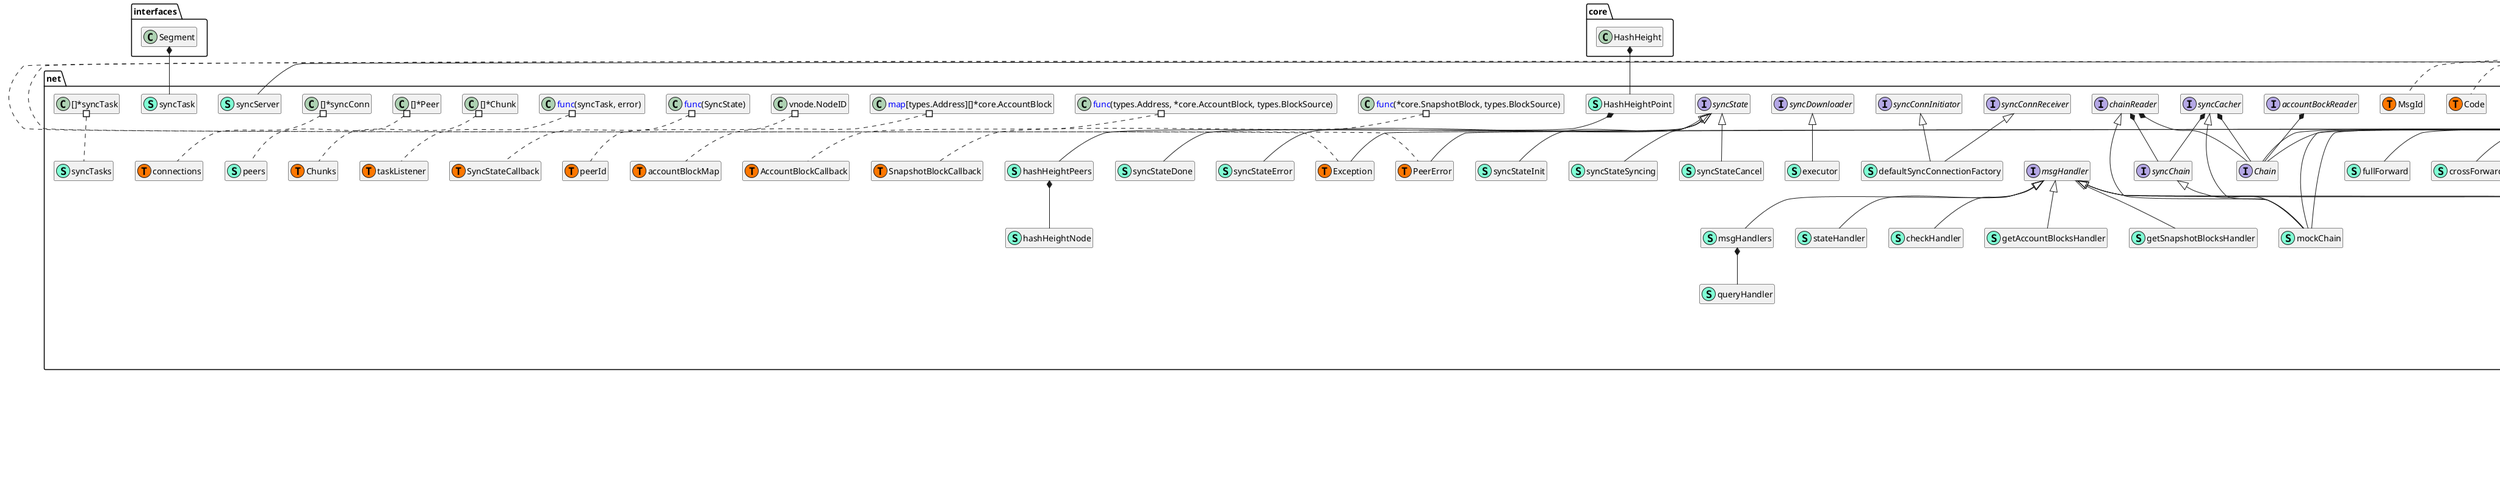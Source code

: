 @startuml
namespace connector {
    class Connector << (S,Aquamarine) >> {
        - listenAddress string
        - server *net.TCPListener
        - finder Finder
        - onNode <font color=blue>func</font>(*vnode.Node) bool
        - onConnection <font color=blue>func</font>(*net.TCPConn, bool) 
        - term <font color=blue>chan</font> <font color=blue>struct</font>{}
        - log log15.Logger

        - findLoop() 

        + Start() error
        + ConnectNode(node *vnode.Node) error

    }
    interface Finder  {
        + Nodes() []*vnode.Node

    }
}

"net.Connector" <|-- "connector.Connector"

namespace database {
    class DB << (S,Aquamarine) >> {
        - id vnode.NodeID

        + RetrieveActiveAt(id vnode.NodeID) int64
        + StoreActiveAt(id vnode.NodeID, v int64) 
        + RetrieveCheckAt(id vnode.NodeID) int64
        + StoreCheckAt(id vnode.NodeID, v int64) 
        + RetrieveMark(id vnode.NodeID) int64
        + StoreMark(id vnode.NodeID, v int64) 
        + BlockIP(ip net.IP, expiration int64) 
        + BlockId(id vnode.NodeID, expiration int64) 
        + RetrieveNode(id vnode.NodeID) (*vnode.Node, error)
        + StoreNode(node *vnode.Node) error
        + RemoveNode(ID vnode.NodeID) 
        + ReadNodes(expiration int64) []*vnode.Node
        + RetrieveInt64(key []byte) int64
        + StoreInt64(key []byte, n int64) 
        + Clean(expiration int64) 
        + ReadMarkNodes(n int) []*vnode.Node
        + Iterate(prefix []byte, fn <font color=blue>func</font>([]byte, []byte) bool) 
        + Register(prefix []byte) *prefixDB

    }
    class database.marks << (T, #FF7700) >>  {
    }
    class mark << (S,Aquamarine) >> {
        - id vnode.NodeID
        - weight int64

    }
    class marks << (S,Aquamarine) >> {
        + Len() int
        + Less(i int, j int) bool
        + Swap(i int, j int) 

    }
    class prefixDB << (S,Aquamarine) >> {
        - db *leveldb.DB
        - prefix []byte

        + Store(key []byte, value []byte) error
        + Retrieve(key []byte) []byte
        + Remove(key []byte) 

    }
}
"leveldb.DB" *-- "database.DB"


namespace discovery {
    class Discovery << (S,Aquamarine) >> {
        - node *vnode.Node
        - bootNodes []string
        - bootSeeds []string
        - booters []booter
        - table nodeTable
        - finder Finder
        - stage <font color=blue>map</font>[string]*checkEndPointResult
        - mu sync.Mutex
        - socket socket
        - db *discvDB
        - running int32
        - term <font color=blue>chan</font> <font color=blue>struct</font>{}
        - looking int32
        - refreshing bool
        - wg sync.WaitGroup
        - log log15.Logger

        - ping(n *Node, callback <font color=blue>func</font>(error) ) 
        - pingDelete(n *Node) 
        - tableLoop() 
        - findLoop() 
        - handle(pkt *packet) 
        - receiveNode(n *Node) 
        - receiveEndPoint(e *vnode.EndPoint) bool
        - getBootNodes(num int) []*Node
        - init() 
        - loadBootNodes() bool
        - findSubTree(distance uint) 
        - refresh() 
        - lookup(target vnode.NodeID, count int) 
        - findNode(target vnode.NodeID, count int, n *Node, curr <font color=blue>chan</font> <font color=blue>struct</font>{}) float64
        - receiveEndPointCurr(ep *vnode.EndPoint, ch <font color=blue>chan</font> <font color=blue>struct</font>{}, validCount *int32) 

        + Nodes() []*vnode.Node
        + NodesCount() int
        + SubscribeNode(receiver <font color=blue>func</font>(*vnode.Node) ) int
        + Unsubscribe(subId int) 
        + GetNodes(count int) []*vnode.Node
        + SetFinder(f Finder) 
        + Delete(id vnode.NodeID, reason error) 
        + Start() error
        + Stop() error

    }
    interface Finder  {
        + SetResolver(discv <font color=blue>interface</font>{GetNodes <font color=blue>func</font>(int) []*vnode.Node}) 
        + FindNeighbors(fromId vnode.NodeID, target vnode.NodeID, count int) []*vnode.EndPoint

    }
    class Node << (S,Aquamarine) >> {
        - checkAt int64
        - addAt int64
        - activeAt int64
        - finding int32
        - findAt int64
        - addr *net.UDPAddr
        - parseAt int64

        - udpAddr() (*net.UDPAddr, error)
        - update(n2 *Node) 
        - needCheck() bool
        - couldFind() bool
        - findDone() 

    }
    interface NodeDB  {
        + StoreNode(node *vnode.Node) error
        + RemoveNode(id vnode.NodeID) 
        + ReadNodes(expiration int64) []*vnode.Node
        + RetrieveActiveAt(id vnode.NodeID) int64
        + StoreActiveAt(id vnode.NodeID, v int64) 
        + RetrieveCheckAt(id vnode.NodeID) int64
        + StoreCheckAt(id vnode.NodeID, v int64) 
        + Close() error
        + Clean(expiration int64) 

    }
    interface Observer  {
        + Sub(sub Subscriber) 
        + UnSub(sub Subscriber) 

    }
    class Request << (S,Aquamarine) >> {
        + Node *vnode.Node
        + Count int

    }
    class Result << (S,Aquamarine) >> {
        + Code int
        + Message string
        + Data []string

    }
    interface Subscriber  {
        + Sub(receiver <font color=blue>func</font>(*vnode.Node) ) int
        + UnSub(subId int) 

    }
    class agent << (S,Aquamarine) >> {
        - node *vnode.Node
        - listenAddress string
        - socket *net.UDPConn
        - peerKey ed25519.PrivateKey
        - queue <font color=blue>chan</font> *packet
        - handler <font color=blue>func</font>(*packet) 
        - pool requestPool
        - running int32
        - term <font color=blue>chan</font> <font color=blue>struct</font>{}
        - wg sync.WaitGroup
        - log log15.Logger

        - start() error
        - stop() error
        - ping(n *Node, callback <font color=blue>func</font>(*Node, error) ) 
        - pong(echo []byte, n *Node) error
        - findNode(target vnode.NodeID, count int, n *Node) (<font color=blue>chan</font> []*vnode.EndPoint, error)
        - sendNodes(eps []*vnode.EndPoint, to *net.UDPAddr) error
        - readLoop() 
        - handleLoop() 
        - write(msg message, addr *net.UDPAddr) ([]byte, error)

    }
    interface body  {
        - serialize() ([]byte, error)
        - deserialize( []byte) error
        - expired() bool

    }
    interface booter  {
        - getBootNodes(count int) []*Node

    }
    interface booterDB  {
        + ReadNodes(expiration int64) []*Node

    }
    interface bucket  {
        - oldest() *Node
        - replace(id vnode.NodeID, n *Node) bool

    }
    class cfgBooter << (S,Aquamarine) >> {
        - bootNodes []*Node
        - node *vnode.Node

        - getBootNodes(count int) []*Node

    }
    class checkEndPointResult << (S,Aquamarine) >> {
        - time int64
        - status pingStatus
        - node *Node
        - err error
        - callbacks []<font color=blue>func</font>(error) 

    }
    class closet << (S,Aquamarine) >> {
        - nodes []*Node
        - pivot vnode.NodeID

        - push(n *Node) 

    }
    class dbBooter << (S,Aquamarine) >> {
        - db booterDB

        - getBootNodes(count int) []*Node

    }
    class discovery.code << (T, #FF7700) >>  {
    }
    class discovery.pingStatus << (T, #FF7700) >>  {
    }
    class discvDB << (S,Aquamarine) >> {
        + StoreNode(node *Node) error
        + ReadNodes(expiration int64) []*Node

    }
    class element << (S,Aquamarine) >> {
        - next *element

    }
    class findNodeRequest << (S,Aquamarine) >> {
        - count int
        - received int
        - ch <font color=blue>chan</font> []*vnode.EndPoint
        - closed int32

        - handle(pkt *packet, err error) bool
        - close() 

    }
    class findnode << (S,Aquamarine) >> {
        - target vnode.NodeID
        - count int
        - time time.Time

        - serialize() ([]byte, error)
        - deserialize(buf []byte) error
        - expired() bool

    }
    class listBucket << (S,Aquamarine) >> {
        - head *element
        - tail *element
        - cap int
        - count int

        - iterate(fn <font color=blue>func</font>(*Node) bool) 
        - reset() 
        - replace(id vnode.NodeID, n *Node) bool
        - bubble(id vnode.NodeID) bool
        - add(n *Node) *Node
        - remove(id vnode.NodeID) *Node
        - nodes(count int) []*Node
        - oldest() *Node
        - resolve(id vnode.NodeID) *Node
        - size() int
        - max() int

    }
    class message << (S,Aquamarine) >> {
        - c code
        - id vnode.NodeID

        - pack(key ed25519.PrivateKey) ([]byte, error)

    }
    class neighbors << (S,Aquamarine) >> {
        - endpoints []*vnode.EndPoint
        - last bool
        - time time.Time

        - serialize() ([]byte, error)
        - deserialize(buf []byte) error
        - expired() bool

    }
    class netBooter << (S,Aquamarine) >> {
        - self *vnode.Node
        - reader *requestReader
        - seeds []string
        - log log15.Logger

        - getBootNodes(count int) []*Node

    }
    interface nodeCollector  {
        - reset() 
        - bubble(id vnode.NodeID) bool
        - add(node *Node) *Node
        - remove(id vnode.NodeID) *Node
        - nodes(count int) []*Node
        - resolve(id vnode.NodeID) *Node
        - size() int
        - iterate(fn <font color=blue>func</font>(*Node) bool) 
        - max() int

    }
    interface nodeStore  {
        + StoreNode(node *Node) error

    }
    interface nodeTable  {
        - addNodes(nodes []*Node) 
        - oldest() []*Node
        - findNeighbors(id vnode.NodeID, count int) []*Node
        - findSource(id vnode.NodeID, count int) []*Node
        - store(db nodeStore) 
        - resolveAddr(address string) *Node
        - subTreeToFind() uint

    }
    class packet << (S,Aquamarine) >> {
        - from *net.UDPAddr
        - hash []byte

    }
    class ping << (S,Aquamarine) >> {
        - from *vnode.EndPoint
        - net int
        - ext []byte
        - time time.Time

        - serialize() ([]byte, error)
        - deserialize(buf []byte) error
        - expired() bool

    }
    class pingRequest << (S,Aquamarine) >> {
        - hash []byte
        - done <font color=blue>func</font>(*Node, error) 

        - handle(pkt *packet, err error) bool
        - receivePong(pkt *packet, png *pong) 

    }
    interface pinger  {
        - ping(n *Node, callback <font color=blue>func</font>(error) ) 

    }
    class pong << (S,Aquamarine) >> {
        - from *vnode.EndPoint
        - net int
        - ext []byte
        - echo []byte
        - time time.Time

        - serialize() ([]byte, error)
        - deserialize(data []byte) error
        - expired() bool

    }
    interface receiver  {
        - start() error
        - stop() error

    }
    class request << (S,Aquamarine) >> {
        - expectFrom string
        - expectID vnode.NodeID
        - expectCode code
        - handler <font color=blue>interface</font>{handle <font color=blue>func</font>(*packet, error) bool}
        - expiration time.Time

    }
    interface requestPool  {
        - start() 
        - stop() 
        - add(req *request) bool
        - rec(pkt *packet) bool
        - size() int

    }
    class requestPoolImpl << (S,Aquamarine) >> {
        - pending <font color=blue>map</font>[string]list.List
        - mu sync.Mutex
        - running int32
        - term <font color=blue>chan</font> <font color=blue>struct</font>{}
        - wg sync.WaitGroup

        - size() int
        - start() 
        - stop() 
        - add(req *request) bool
        - rec(pkt *packet) bool
        - loop() 
        - clean(now time.Time) 
        - release() 

    }
    class requestReader << (S,Aquamarine) >> {
        - request Request
        - buf []byte
        - r int

        - reset(count int) 

        + Read(p []byte) (int, error)

    }
    interface sender  {
        - ping(n *Node, callback <font color=blue>func</font>(*Node, error) ) 
        - pong(echo []byte, n *Node) error
        - findNode(target vnode.NodeID, count int, n *Node) (<font color=blue>chan</font> []*vnode.EndPoint, error)
        - sendNodes(eps []*vnode.EndPoint, addr *net.UDPAddr) error

    }
    interface socket  {
    }
    class table << (S,Aquamarine) >> {
        - rw sync.RWMutex
        - bucketSize int
        - minDistance uint
        - buckets []bucket
        - nodeMap <font color=blue>map</font>[string]*Node
        - bucketFact <font color=blue>func</font>(int) bucket
        - id vnode.NodeID
        - netId int
        - subId int
        - recievers <font color=blue>map</font>[int]<font color=blue>func</font>(*vnode.Node) 
        - socket pinger

        - getId() vnode.NodeID
        - reset() 
        - nodes(count int) []*Node
        - notify(n *vnode.Node) 
        - add(node *Node) *Node
        - checkRemove(node *Node) 
        - checkReplace(bkt bucket, oldNode *Node, newNode *Node) 
        - addNodes(nodes []*Node) 
        - getBucket(id vnode.NodeID) bucket
        - remove(id vnode.NodeID) *Node
        - removeLocked(id vnode.NodeID) *Node
        - bubble(id vnode.NodeID) bool
        - findNeighbors(target vnode.NodeID, count int) []*Node
        - findSource(target vnode.NodeID, count int) []*Node
        - oldest() []*Node
        - size() int
        - max() int
        - resolve(id vnode.NodeID) *Node
        - resolveAddr(address string) *Node
        - store(db nodeStore) 
        - iterate(fn <font color=blue>func</font>(*Node) bool) 
        - subTreeToFind() uint

        + Sub(rec <font color=blue>func</font>(*vnode.Node) ) int
        + UnSub(subId int) 

    }
}
"discovery.Observer" *-- "discovery.Finder"
"vnode.Node" *-- "discovery.Node"
"discovery.nodeCollector" *-- "discovery.bucket"
"discovery.NodeDB" *-- "discovery.discvDB"
"discovery.Node" *-- "discovery.element"
"discovery.body" *-- "discovery.message"
"discovery.Subscriber" *-- "discovery.nodeTable"
"discovery.nodeCollector" *-- "discovery.nodeTable"
"discovery.message" *-- "discovery.packet"
"discovery.receiver" *-- "discovery.socket"
"discovery.sender" *-- "discovery.socket"

"connector.Finder" <|-- "discovery.Discovery"
"discovery.booter" <|-- "discovery.Discovery"
"discovery.pinger" <|-- "discovery.Discovery"
"discovery.receiver" <|-- "discovery.agent"
"discovery.sender" <|-- "discovery.agent"
"discovery.booter" <|-- "discovery.cfgBooter"
"discovery.booter" <|-- "discovery.dbBooter"
"discovery.booterDB" <|-- "discovery.discvDB"
"discovery.nodeStore" <|-- "discovery.discvDB"
"discovery.body" <|-- "discovery.findnode"
"discovery.bucket" <|-- "discovery.listBucket"
"discovery.nodeCollector" <|-- "discovery.listBucket"
"discovery.body" <|-- "discovery.neighbors"
"discovery.booter" <|-- "discovery.netBooter"
"discovery.body" <|-- "discovery.ping"
"discovery.body" <|-- "discovery.pong"
"discovery.requestPool" <|-- "discovery.requestPoolImpl"
"discovery.Subscriber" <|-- "discovery.table"
"discovery.nodeCollector" <|-- "discovery.table"
"discovery.nodeTable" <|-- "discovery.table"

namespace main {
    class config << (S,Aquamarine) >> {
        - peerKey ed25519.PrivateKey
        - node *vnode.Node
        - bootNodes []string
        - listenAddress string

    }
}


namespace net {
    class AccountBlocks << (S,Aquamarine) >> {
        + Blocks []*core.AccountBlock
        + TTL int32

        + String() string
        + Serialize() ([]byte, error)
        + Deserialize(buf []byte) error

    }
    interface BlockSubscriber  {
        + SubscribeAccountBlock(fn AccountBlockCallback) int
        + UnsubscribeAccountBlock(subId int) 
        + SubscribeSnapshotBlock(fn SnapshotBlockCallback) int
        + UnsubscribeSnapshotBlock(subId int) 

    }
    interface Broadcaster  {
        + BroadcastSnapshotBlock(block *core.SnapshotBlock) 
        + BroadcastSnapshotBlocks(blocks []*core.SnapshotBlock) 
        + BroadcastAccountBlock(block *core.AccountBlock) 
        + BroadcastAccountBlocks(blocks []*core.AccountBlock) 

    }
    interface Chain  {
    }
    class Chunk << (S,Aquamarine) >> {
        - size int64

        + SnapshotChunks []core.SnapshotChunk
        + SnapshotRange []*core.HashHeight
        + AccountRange <font color=blue>map</font>[types.Address][]*core.HashHeight
        + HashMap <font color=blue>map</font>[types.Hash]<font color=blue>struct</font>{}
        + Source types.BlockSource

        - addSnapshotBlock(block *core.SnapshotBlock) error
        - addAccountBlock(block *core.AccountBlock) error
        - done() error

    }
    interface ChunkReader  {
        + Peek() *Chunk
        + Pop(endHash types.Hash) 

    }
    class Chunks << (S,Aquamarine) >> {
        + Len() int
        + Less(i int, j int) bool
        + Swap(i int, j int) 

    }
    interface Codec  {
        + Close() error
        + SetReadTimeout(timeout time.Duration) 
        + SetWriteTimeout(timeout time.Duration) 
        + SetTimeout(timeout time.Duration) 
        + Address() "net.Addr

    }
    interface CodecFactory  {
        + CreateCodec(conn "net.Conn) Codec

    }
    interface Connector  {
        + ConnectNode(node *vnode.Node) error

    }
    interface Consensus  {
        + SubscribeProducers(gid types.Gid, id string, fn <font color=blue>func</font>(consensus.ProducersEvent) ) 
        + UnSubscribe(gid types.Gid, id string) 
        + API() consensus.APIReader

    }
    class DownloaderStatus << (S,Aquamarine) >> {
        + Tasks []string
        + Connections []SyncConnectionStatus

    }
    class Exception << (S,Aquamarine) >> {
        + String() string
        + Error() string
        + Serialize() ([]byte, error)
        + Deserialize(buf []byte) error

    }
    interface Fetcher  {
        + FetchSnapshotBlocks(start types.Hash, count uint64) 
        + FetchSnapshotBlocksWithHeight(hash types.Hash, height uint64, count uint64) 
        + FetchAccountBlocks(start types.Hash, count uint64, address *types.Address) 
        + FetchAccountBlocksWithHeight(start types.Hash, count uint64, address *types.Address, sHeight uint64) 

    }
    class FilePoolStatus << (S,Aquamarine) >> {
        + Connections []SyncConnectionStatus

    }
    class FileServerStatus << (S,Aquamarine) >> {
        + Connections []SyncConnectionStatus

    }
    class GetAccountBlocks << (S,Aquamarine) >> {
        + Address types.Address
        + From core.HashHeight
        + Count uint64
        + Forward bool

        + String() string
        + Serialize() ([]byte, error)
        + Deserialize(buf []byte) error

    }
    class GetHashHeightList << (S,Aquamarine) >> {
        + From []*core.HashHeight
        + Step uint64
        + To uint64

        + Serialize() ([]byte, error)
        + Deserialize(data []byte) error

    }
    class GetSnapshotBlocks << (S,Aquamarine) >> {
        + From core.HashHeight
        + Count uint64
        + Forward bool

        + String() string
        + Serialize() ([]byte, error)
        + Deserialize(buf []byte) error

    }
    class HandshakeMsg << (S,Aquamarine) >> {
        + Version int64
        + NetID int64
        + Name string
        + ID vnode.NodeID
        + Timestamp int64
        + Height uint64
        + Head types.Hash
        + Genesis types.Hash
        + Key ed25519.PublicKey
        + Token []byte
        + FileAddress []byte
        + PublicAddress []byte

        + Serialize() ([]byte, error)
        + Deserialize(data []byte) error

    }
    class HashHeightPoint << (S,Aquamarine) >> {
        + Size uint64

        + Proto() *vitepb.HashHeightPoint
        + DeProto(pb *vitepb.HashHeightPoint) error

    }
    class HashHeightPointList << (S,Aquamarine) >> {
        + Points []*HashHeightPoint

        + Serialize() ([]byte, error)
        + Deserialize(data []byte) error

    }
    interface IrreversibleReader  {
        + GetIrreversibleBlock() *core.SnapshotBlock

    }
    class MockCodec << (S,Aquamarine) >> {
        - name string
        - r <font color=blue>chan</font> Msg
        - w <font color=blue>chan</font> Msg
        - rtimeout time.Duration
        - wtimeout time.Duration
        - term <font color=blue>chan</font> <font color=blue>struct</font>{}
        - closed int32
        - write int32

        + ReadMsg() (Msg, error)
        + WriteMsg(msg Msg) error
        + Close() error
        + SetReadTimeout(timeout time.Duration) 
        + SetWriteTimeout(timeout time.Duration) 
        + SetTimeout(timeout time.Duration) 
        + Address() "net.Addr

    }
    class Msg << (S,Aquamarine) >> {
        + Code Code
        + Id uint32
        + Payload []byte
        + ReceivedAt int64
        + Sender *Peer

        + Recycle() 

    }
    interface MsgIder  {
        + MsgID() MsgId

    }
    interface MsgReadWriter  {
    }
    interface MsgReader  {
        + ReadMsg() (Msg, error)

    }
    interface MsgWriteCloser  {
    }
    interface MsgWriter  {
        + WriteMsg( Msg) error

    }
    interface Net  {
        + Start() error
        + Stop() error
        + Info() NodeInfo
        + Nodes() []*vnode.Node
        + PeerCount() int
        + PeerKey() ed25519.PrivateKey

    }
    class NewAccountBlock << (S,Aquamarine) >> {
        + Block *core.AccountBlock
        + TTL int32

        + Serialize() ([]byte, error)
        + Deserialize(buf []byte) error

    }
    class NewSnapshotBlock << (S,Aquamarine) >> {
        + Block *core.SnapshotBlock
        + TTL int32

        + Serialize() ([]byte, error)
        + Deserialize(buf []byte) error

    }
    class NodeInfo << (S,Aquamarine) >> {
        + ID vnode.NodeID
        + Name string
        + NetID int
        + Version int
        + Address string
        + PeerCount int
        + Peers []PeerInfo
        + Height uint64
        + Nodes int
        + Latency []int64
        + BroadCheckFailedRatio float32
        + Server FileServerStatus

    }
    class Peer << (S,Aquamarine) >> {
        - codec Codec
        - publicAddress string
        - fileAddress string
        - reliable int32
        - busy int32
        - busyT int64
        - running int32
        - writable int32
        - writing int32
        - readQueue <font color=blue>chan</font> Msg
        - writeQueue <font color=blue>chan</font> Msg
        - errChan <font color=blue>chan</font> error
        - wg sync.WaitGroup
        - manager PeerManager
        - handler msgHandler
        - knownBlocks *bloom.Filter
        - m <font color=blue>map</font>[peerId]<font color=blue>struct</font>{}
        - m2 <font color=blue>map</font>[peerId]<font color=blue>struct</font>{}
        - once sync.Once
        - log log15.Logger

        + Id peerId
        + Name string
        + Height uint64
        + Head types.Hash
        + Version int64
        + CreateAt int64
        + Flag PeerFlag
        + Superior bool

        - isReliable() bool
        - setReliable(bool2 bool) 
        - write() 
        - writeDone() 
        - run() error
        - goLoop(fn <font color=blue>func</font>() error, ch <font color=blue>chan</font> error) 
        - readLoop() error
        - writeLoop() error
        - handleLoop() error
        - canWritable() bool
        - stopWrite(err error) 
        - catch(err error) 
        - setPeers(ps []peerConn, patch bool) 
        - peers() <font color=blue>map</font>[peerId]<font color=blue>struct</font>{}
        - send(c Code, id MsgId, data Serializable) error
        - sendSnapshotBlocks(bs []*core.SnapshotBlock, msgId MsgId) error
        - sendAccountBlocks(bs []*core.AccountBlock, msgId MsgId) error

        + WriteMsg(msg Msg) error
        + Info() PeerInfo
        + Close(err error) error
        + Disconnect(err error) 
        + String() string
        + SetState(head types.Hash, height uint64) 
        + SetSuperior(superior bool) error

    }
    class PeerError << (S,Aquamarine) >> {
        + String() string
        + Error() string
        + Serialize() ([]byte, error)

    }
    class PeerFlag << (S,Aquamarine) >> {
        - is(f2 PeerFlag) bool

    }
    class PeerInfo << (S,Aquamarine) >> {
        + Id string
        + Name string
        + Version int64
        + Height uint64
        + Address string
        + Flag PeerFlag
        + Superior bool
        + Reliable bool
        + CreateAt string
        + ReadQueue int
        + WriteQueue int
        + Peers []string

    }
    interface PeerManager  {
        + UpdatePeer(p *Peer, newSuperior bool) 

    }
    interface Serializable  {
        + Serialize() ([]byte, error)

    }
    class SnapshotBlocks << (S,Aquamarine) >> {
        + Blocks []*core.SnapshotBlock

        + String() string
        + Serialize() ([]byte, error)
        + Deserialize(buf []byte) error

    }
    interface Subscriber  {
    }
    class SyncConnectionStatus << (S,Aquamarine) >> {
        + Address string
        + Speed string
        + Task string

    }
    class SyncDetail << (S,Aquamarine) >> {
        + Chunks [][]*core.HashHeight
        + Caches interfaces.SegmentList

    }
    class SyncState << (S,Aquamarine) >> {
        - syncExited() bool

        + UnmarshalText(text []byte) error
        + MarshalText() ([]byte, error)
        + String() string

    }
    interface SyncStateSubscriber  {
        + SubscribeSyncStatus(fn SyncStateCallback) int
        + UnsubscribeSyncStatus(subId int) 
        + SyncState() SyncState

    }
    class SyncStatus << (S,Aquamarine) >> {
        + From uint64
        + To uint64
        + Current uint64
        + State SyncState
        + Status string

    }
    interface Syncer  {
        + Status() SyncStatus
        + Detail() SyncDetail

    }
    interface Verifier  {
        + VerifyNetSnapshotBlock(block *core.SnapshotBlock) error
        + VerifyNetAccountBlock(block *core.AccountBlock) error

    }
    interface accountBockReader  {
        + GetAccountBlockByHeight(addr types.Address, height uint64) (*core.AccountBlock, error)
        + GetAccountBlockByHash(blockHash types.Hash) (*core.AccountBlock, error)
        + GetAccountBlocks(blockHash types.Hash, count uint64) ([]*core.AccountBlock, error)
        + GetAccountBlocksByHeight(addr types.Address, height uint64, count uint64) ([]*core.AccountBlock, error)
        + GetConfirmedTimes(blockHash types.Hash) (uint64, error)

    }
    class blockFeed << (S,Aquamarine) >> {
        - aSubs <font color=blue>map</font>[int]AccountBlockCallback
        - bSubs <font color=blue>map</font>[int]SnapshotBlockCallback
        - currentId int
        - blackBlocks <font color=blue>map</font>[types.Hash]<font color=blue>struct</font>{}

        - notifySnapshotBlock(block *core.SnapshotBlock, source types.BlockSource) 
        - notifyAccountBlock(block *core.AccountBlock, source types.BlockSource) 

        + SubscribeAccountBlock(fn AccountBlockCallback) int
        + UnsubscribeAccountBlock(subId int) 
        + SubscribeSnapshotBlock(fn SnapshotBlockCallback) int
        + UnsubscribeSnapshotBlock(subId int) 

    }
    interface blockFeeder  {
    }
    interface blockNotifier  {
        - notifySnapshotBlock(block *core.SnapshotBlock, source types.BlockSource) 
        - notifyAccountBlock(block *core.AccountBlock, source types.BlockSource) 

    }
    interface blockReceiver  {
        - receiveAccountBlock(block *core.AccountBlock, source types.BlockSource) error
        - receiveSnapshotBlock(block *core.SnapshotBlock, source types.BlockSource) error

    }
    interface blockStore  {
        - enqueueAccountBlock(block *core.AccountBlock) 
        - dequeueAccountBlock() *core.AccountBlock
        - enqueueSnapshotBlock(block *core.SnapshotBlock) 
        - dequeueSnapshotBlock() *core.SnapshotBlock

    }
    interface broadChainReader  {
        + GetLatestSnapshotBlock() *core.SnapshotBlock
        + GetConfirmedTimes(blockHash types.Hash) (uint64, error)

    }
    class broadcastStatus << (S,Aquamarine) >> {
        - checkFailedRatio float32
        - latency []int64

    }
    class broadcaster << (S,Aquamarine) >> {
        - peers *peerSet
        - strategy forwardStrategy
        - st SyncState
        - verifier Verifier
        - feed blockNotifier
        - filter *bloom.Filter
        - rings *ringStatic
        - store blockStore
        - mu sync.Mutex
        - statistic circle.List
        - chain broadChainReader
        - log log15.Logger

        - name() string
        - codes() []Code
        - handle(msg Msg) error
        - subSyncState(st SyncState) 
        - forwardSnapshotBlock(msg *NewSnapshotBlock, sender *Peer) 
        - forwardAccountBlock(msg *NewAccountBlock, sender *Peer) 
        - status() broadcastStatus

        + Statistic() []int64
        + BroadcastSnapshotBlock(block *core.SnapshotBlock) 
        + BroadcastSnapshotBlocks(blocks []*core.SnapshotBlock) 
        + BroadcastAccountBlock(block *core.AccountBlock) 
        + BroadcastAccountBlocks(blocks []*core.AccountBlock) 

    }
    class cacheReader << (S,Aquamarine) >> {
        - chain syncChain
        - verifier Verifier
        - downloader syncDownloader
        - irreader IrreversibleReader
        - running bool
        - mu sync.Mutex
        - cond *sync.Cond
        - readHeight uint64
        - readable int32
        - buffer Chunks
        - downloadRecord <font color=blue>map</font>[string]peerId
        - blackBlocks <font color=blue>map</font>[types.Hash]<font color=blue>struct</font>{}
        - wg sync.WaitGroup
        - log log15.Logger

        - cache(from uint64, to uint64) interfaces.SegmentList
        - caches() interfaces.SegmentList
        - chunks() [][]*core.HashHeight
        - addChunkToBuffer(c *Chunk) 
        - getHeight() uint64
        - start() 
        - stop() 
        - compareCache(start *core.HashHeight, hhs []*HashHeightPoint) syncTasks
        - deleteChunk(segment interfaces.Segment) 
        - localChunks() interfaces.SegmentList
        - chunkDownloaded(t syncTask, err error) 
        - chunkReadFailed(segment interfaces.Segment, fatal bool) 
        - reset() 
        - removeUselessChunks(cleanWrong bool) 
        - read(c interfaces.Segment) (*Chunk, bool, error)
        - pause() 
        - resume() 
        - canRead() bool
        - readLoop() 
        - cleanLoop() 

        + Peek() *Chunk
        + Pop(endHash types.Hash) 

    }
    interface chainReader  {
        + GetLatestSnapshotBlock() *core.SnapshotBlock
        + GetGenesisSnapshotBlock() *core.SnapshotBlock

    }
    class checkHandler << (S,Aquamarine) >> {
        - chain <font color=blue>interface</font>{GetSnapshotBlockByHeight <font color=blue>func</font>(uint64) (*core.SnapshotBlock, error); GetLedgerReaderByHeight <font color=blue>func</font>(uint64, uint64) (interfaces.LedgerReader, error)}
        - log log15.Logger

        - name() string
        - codes() []Code
        - handleGetHashHeightList(get *GetHashHeightList) (Code, Serializable)
        - handle(msg Msg) error

    }
    interface chunkNotifier  {
        - notifyChunks(chunks []core.SnapshotChunk, source types.BlockSource) 

    }
    class connections << (S,Aquamarine) >> {
        - del(i int) connections

        + Len() int
        + Less(i int, j int) bool
        + Swap(i int, j int) 

    }
    class crossForward << (S,Aquamarine) >> {
        - ps *peerSet
        - commonMax int
        - commonRatio int

        - choosePeers(sender *Peer) peers

    }
    class defaultSyncConnectionFactory << (S,Aquamarine) >> {
        - chain syncCacher
        - peers *peerSet
        - id peerId
        - peerKey ed25519.PrivateKey
        - mineKey ed25519.PrivateKey

        - makeSyncConn(conn "net.Conn) *syncConn
        - initiate(conn "net.Conn, peer *Peer) (*syncConn, error)
        - receive(conn "net.Conn) (*syncConn, error)

    }
    class downloadConnPool << (S,Aquamarine) >> {
        - mu sync.Mutex
        - peers *peerSet
        - mi <font color=blue>map</font>[peerId]int
        - l connections
        - blackList <font color=blue>map</font>[peerId]int64

        - blockPeer(id peerId, duration time.Duration) 
        - blocked(id peerId) bool
        - connections() []SyncConnectionStatus
        - delConn(c *syncConn) 
        - delConnLocked(id peerId) 
        - addConn(c *syncConn) error
        - sort() 
        - sortLocked() 
        - chooseSource(t *syncTask) (*Peer, *syncConn, error)
        - reset() 

    }
    class executor << (S,Aquamarine) >> {
        - mu sync.Mutex
        - tasks syncTasks
        - cond *sync.Cond
        - max int
        - pool *downloadConnPool
        - factory syncConnInitiator
        - dialing <font color=blue>map</font>[string]<font color=blue>struct</font>{}
        - dialer *"net.Dialer
        - listeners []taskListener
        - running bool
        - wg sync.WaitGroup
        - log log15.Logger

        - start() 
        - stop() 
        - addListener(listener taskListener) 
        - status() DownloaderStatus
        - download(t *syncTask, must bool) bool
        - cancelTask(t *syncTask) 
        - cancelAllTasks() 
        - loop() 
        - run(t *syncTask) 
        - doJob(c *syncConn, t *syncTask) error
        - createConn(p *Peer) (*syncConn, error)
        - do(t *syncTask) 
        - notify(t *syncTask, err error) 
        - addBlackList(id peerId) 

    }
    class fetcher << (S,Aquamarine) >> {
        - idGen MsgIder
        - recordsById <font color=blue>map</font>[MsgId]*record
        - recordsByHash <font color=blue>map</font>[types.Hash]*record
        - mu sync.Mutex
        - pool sync.Pool
        - peerFetchResultPool sync.Pool
        - peers *peerSet
        - st SyncState
        - receiver blockReceiver
        - log log15.Logger
        - blackBlocks <font color=blue>map</font>[types.Hash]<font color=blue>struct</font>{}
        - sbp bool
        - term <font color=blue>chan</font> <font color=blue>struct</font>{}

        - clean(t int64) 
        - hold(hash types.Hash) (*record, bool)
        - add(hash types.Hash) *record
        - pending(id MsgId, peer *Peer) 
        - done(id MsgId, peer *Peer, msg Msg, err error) 
        - pickTargets(r *record, height uint64, peers *peerSet) peers
        - setSBP(bool2 bool) 
        - start() 
        - stop() 
        - cleanLoop() 
        - subSyncState(st SyncState) 
        - name() string
        - codes() []Code
        - handle(msg Msg) error
        - fetchSnapshotBlock(hash types.Hash, peer *Peer, callback <font color=blue>func</font>(Msg, error) ) 

        + FetchSnapshotBlocks(hash types.Hash, count uint64) 
        + FetchSnapshotBlocksWithHeight(hash types.Hash, height uint64, count uint64) 
        + FetchAccountBlocks(start types.Hash, count uint64, address *types.Address) 
        + FetchAccountBlocksWithHeight(start types.Hash, count uint64, address *types.Address, sHeight uint64) 

    }
    class finder << (S,Aquamarine) >> {
        - self types.Address
        - db *database.DB
        - rw sync.RWMutex
        - targets <font color=blue>map</font>[types.Address]*vnode.Node
        - subId int
        - minPeers int
        - staticNodes []*vnode.Node
        - resolver <font color=blue>interface</font>{GetNodes <font color=blue>func</font>(int) []*vnode.Node}
        - peers *peerSet
        - connect Connector
        - consensus Consensus
        - dialing <font color=blue>map</font>[peerId]<font color=blue>struct</font>{}
        - sbps <font color=blue>map</font>[types.Address]int64
        - observers <font color=blue>map</font>[int]<font color=blue>func</font>(bool) 
        - term <font color=blue>chan</font> <font color=blue>struct</font>{}

        + _selfIsSBP bool
        + _subId int

        - sub(fn <font color=blue>func</font>(bool) ) int
        - unSub(subId int) 
        - notify() 
        - start() 
        - stop() 
        - selfIsSBP() bool
        - isSBP(addr types.Address) bool
        - clean() 
        - receiveProducers(event consensus.ProducersEvent) 
        - dial(node *vnode.Node) 
        - doDial(node *vnode.Node) 
        - receiveNode(node *vnode.Node) 
        - total() int
        - loop() 

        + FindNeighbors(fromId vnode.NodeID, target vnode.NodeID, count int) []*vnode.EndPoint
        + SetResolver(discv <font color=blue>interface</font>{GetNodes <font color=blue>func</font>(int) []*vnode.Node}) 
        + Sub(sub discovery.Subscriber) 
        + UnSub(sub discovery.Subscriber) 

    }
    interface forwardStrategy  {
        - choosePeers(sender *Peer) peers

    }
    class fullForward << (S,Aquamarine) >> {
        - ps *peerSet

        - choosePeers(sender *Peer) peers

    }
    class getAccountBlocksHandler << (S,Aquamarine) >> {
        - chain accountBockReader

        - name() string
        - codes() []Code
        - handle(msg Msg) error

    }
    class getSnapshotBlocksHandler << (S,Aquamarine) >> {
        - chain snapshotBlockReader

        - name() string
        - codes() []Code
        - handle(msg Msg) error

    }
    class gid << (S,Aquamarine) >> {
        - index uint32

        + MsgID() MsgId

    }
    class handshaker << (S,Aquamarine) >> {
        - version int
        - netId int
        - name string
        - id vnode.NodeID
        - genesis types.Hash
        - fileAddress []byte
        - publicAddress []byte
        - peerKey ed25519.PrivateKey
        - key ed25519.PrivateKey
        - codecFactory CodecFactory
        - chain chainReader
        - blackList netool.BlackList
        - onHandshaker <font color=blue>func</font>(Codec, PeerFlag, *HandshakeMsg) (bool, error)

        - setChain(chain chainReader) 
        - banAddr(addr "net.Addr, t int64) 
        - bannedAddr(addr "net.Addr) bool
        - readHandshake(c Codec) (*HandshakeMsg, MsgId, error)
        - getSecret(theirId peerId) ([]byte, error)
        - verifyHandshake(their *HandshakeMsg, secret []byte) error
        - makeHandshake(secret []byte) *HandshakeMsg
        - sendHandshake(c Codec, our *HandshakeMsg, msgId MsgId) error
        - doHandshake(c Codec, flag PeerFlag, their *HandshakeMsg) error

        + ReceiveHandshake(conn "net.Conn) (Codec, *HandshakeMsg, bool, error)
        + InitiateHandshake(conn "net.Conn, id vnode.NodeID) (Codec, *HandshakeMsg, bool, error)

    }
    class hashHeightNode << (S,Aquamarine) >> {
        - nodes <font color=blue>map</font>[types.Hash]*hashHeightNode

        - addBranch(list []*HashHeightPoint, sender *Peer) 
        - bestBranch() []*HashHeightPoint

    }
    class hashHeightPeers << (S,Aquamarine) >> {
        - ps <font color=blue>map</font>[peerId]*Peer

    }
    class heartBeater << (S,Aquamarine) >> {
        - chain chainReader
        - last time.Time
        - lastPeers <font color=blue>map</font>[peerId]<font color=blue>struct</font>{}
        - ps *peerSet

        - state() []byte

    }
    interface ledgerReader  {
        + GetLedgerReaderByHeight(startHeight uint64, endHeight uint64) (interfaces.LedgerReader, error)

    }
    class memBlockStore << (S,Aquamarine) >> {
        - rw sync.RWMutex
        - aIndex int
        - ablocks []*core.AccountBlock
        - sIndex int
        - sblocks []*core.SnapshotBlock

        - enqueueAccountBlock(block *core.AccountBlock) 
        - dequeueAccountBlock() *core.AccountBlock
        - enqueueSnapshotBlock(block *core.SnapshotBlock) 
        - dequeueSnapshotBlock() *core.SnapshotBlock

    }
    class mockAddress << (S,Aquamarine) >> {
        - name string

        + Network() string
        + String() string

    }
    class mockChain << (S,Aquamarine) >> {
        - height uint64

        + GetSnapshotBlockByHeight(height uint64) (*core.SnapshotBlock, error)
        + GetSnapshotBlockByHash(hash types.Hash) (*core.SnapshotBlock, error)
        + GetSnapshotBlocks(blockHash types.Hash, higher bool, count uint64) ([]*core.SnapshotBlock, error)
        + GetSnapshotBlocksByHeight(height uint64, higher bool, count uint64) ([]*core.SnapshotBlock, error)
        + GetAccountBlockByHeight(addr types.Address, height uint64) (*core.AccountBlock, error)
        + GetAccountBlockByHash(blockHash types.Hash) (*core.AccountBlock, error)
        + GetAccountBlocks(blockHash types.Hash, count uint64) ([]*core.AccountBlock, error)
        + GetAccountBlocksByHeight(addr types.Address, height uint64, count uint64) ([]*core.AccountBlock, error)
        + GetLatestSnapshotBlock() *core.SnapshotBlock
        + GetGenesisSnapshotBlock() *core.SnapshotBlock
        + GetLedgerReaderByHeight(startHeight uint64, endHeight uint64) (interfaces.LedgerReader, error)
        + GetSyncCache() interfaces.SyncCache

    }
    class mockNet << (S,Aquamarine) >> {
        - chain Chain

        + PeerKey() ed25519.PrivateKey
        + SubscribeSyncStatus(fn SyncStateCallback) int
        + UnsubscribeSyncStatus(subId int) 
        + SyncState() SyncState
        + Peek() *Chunk
        + Pop(endHash types.Hash) 
        + Status() SyncStatus
        + Detail() SyncDetail
        + FetchSnapshotBlocks(start types.Hash, count uint64) 
        + FetchSnapshotBlocksWithHeight(hash types.Hash, height uint64, count uint64) 
        + FetchAccountBlocks(start types.Hash, count uint64, address *types.Address) 
        + FetchAccountBlocksWithHeight(start types.Hash, count uint64, address *types.Address, sHeight uint64) 
        + BroadcastSnapshotBlock(block *core.SnapshotBlock) 
        + BroadcastSnapshotBlocks(blocks []*core.SnapshotBlock) 
        + BroadcastAccountBlock(block *core.AccountBlock) 
        + BroadcastAccountBlocks(blocks []*core.AccountBlock) 
        + SubscribeAccountBlock(fn AccountBlockCallback) int
        + UnsubscribeAccountBlock(subId int) 
        + SubscribeSnapshotBlock(fn SnapshotBlockCallback) int
        + UnsubscribeSnapshotBlock(subId int) 
        + Stop() error
        + Start() error
        + Info() NodeInfo
        + Nodes() []*vnode.Node
        + PeerCount() int

    }
    class mockReceiver << (S,Aquamarine) >> {
        - receiveAccountBlock(block *core.AccountBlock, source types.BlockSource) error
        - receiveSnapshotBlock(block *core.SnapshotBlock, source types.BlockSource) error

    }
    interface msgHandler  {
        - name() string
        - codes() []Code
        - handle(msg Msg) error

    }
    class msgHandlers << (S,Aquamarine) >> {
        - handlers <font color=blue>map</font>[Code]msgHandler

        + _name string

        - name() string
        - codes() []Code
        - handle(msg Msg) error
        - register(h msgHandler) error
        - unregister(h msgHandler) error

    }
    class net << (S,Aquamarine) >> {
        - config *config.Net
        - peerKey ed25519.PrivateKey
        - node *vnode.Node
        - finder *finder
        - discover *discovery.Discovery
        - db *database.DB
        - dialer "net.Dialer
        - listener "net.Listener
        - hkr *handshaker
        - receiveSlots <font color=blue>chan</font> <font color=blue>struct</font>{}
        - confirmedHashHeightList []*core.HashHeight
        - syncServer *syncServer
        - peers *peerSet
        - chain Chain
        - reader *cacheReader
        - downloader syncDownloader
        - handlers *msgHandlers
        - query *queryHandler
        - hb *heartBeater
        - blackList netool.BlackList
        - running int32
        - log log15.Logger
        - wg sync.WaitGroup

        - listenLoop() 
        - onConnection(conn "net.Conn, id peerId, inbound bool) 
        - authorize(c Codec, flag PeerFlag, msg *HandshakeMsg) (bool, error)
        - checkPeer(peer *Peer) 
        - onPeerAdded(peer *Peer) error
        - onPeerRemoved(peer *Peer) 
        - beatLoop() 

        + ConnectNode(node *vnode.Node) error
        + Start() error
        + Stop() error
        + Nodes() []*vnode.Node
        + PeerKey() ed25519.PrivateKey
        + PeerCount() int
        + Info() NodeInfo

    }
    class net.AccountBlockCallback << (T, #FF7700) >>  {
    }
    class net.Chunks << (T, #FF7700) >>  {
    }
    class net.Code << (T, #FF7700) >>  {
    }
    class net.Exception << (T, #FF7700) >>  {
    }
    class net.MsgId << (T, #FF7700) >>  {
    }
    class net.PeerError << (T, #FF7700) >>  {
    }
    class net.PeerFlag << (T, #FF7700) >>  {
    }
    class net.SnapshotBlockCallback << (T, #FF7700) >>  {
    }
    class net.SyncState << (T, #FF7700) >>  {
    }
    class net.SyncStateCallback << (T, #FF7700) >>  {
    }
    class net.accountBlockMap << (T, #FF7700) >>  {
    }
    class net.connections << (T, #FF7700) >>  {
    }
    class net.peerEventCode << (T, #FF7700) >>  {
    }
    class net.peerId << (T, #FF7700) >>  {
    }
    class net.peers << (T, #FF7700) >>  {
    }
    class net.reqState << (T, #FF7700) >>  {
    }
    class net.syncErrorCode << (T, #FF7700) >>  {
    }
    class net.syncTasks << (T, #FF7700) >>  {
    }
    class net.taskListener << (T, #FF7700) >>  {
    }
    class peerConn << (S,Aquamarine) >> {
        - id []byte
        - add bool

    }
    class peerEvent << (S,Aquamarine) >> {
        - code peerEventCode
        - peer *Peer
        - count int

    }
    class peerFetchResult << (S,Aquamarine) >> {
        - status reqState
        - t int64

    }
    class peerSet << (S,Aquamarine) >> {
        - m <font color=blue>map</font>[peerId]*Peer
        - prw sync.RWMutex
        - subs []<font color=blue>chan</font> peerEvent

        - reliable() peers
        - has(id peerId) bool
        - pickDownloadPeers(height uint64) <font color=blue>map</font>[peerId]*{packageName}Peer
        - sub(ch <font color=blue>chan</font> peerEvent) 
        - unSub(ch <font color=blue>chan</font> peerEvent) 
        - notify(e peerEvent) 
        - bestPeer() *Peer
        - syncPeer() *Peer
        - add(peer *Peer) error
        - remove(id peerId) (*Peer, error)
        - pick(height uint64) peers
        - pickReliable(height uint64) peers
        - peers() peers
        - sortPeers(reliable bool) peers
        - idMap() <font color=blue>map</font>[peerId]<font color=blue>struct</font>{}
        - get(id peerId) *Peer
        - count() int
        - countWithoutSBP() int
        - inboundWithoutSBP() int
        - info() []PeerInfo

        + UpdatePeer(p *Peer, newSuperior bool) 

    }
    class peers << (S,Aquamarine) >> {
        - delete(id peerId) peers

        + Len() int
        + Less(i int, j int) bool
        + Swap(i int, j int) 

    }
    class pending << (S,Aquamarine) >> {
        - wg *sync.WaitGroup
        - tree *hashHeightNode

        - done(msg Msg, sender *Peer, err error) 

    }
    class pickItem << (S,Aquamarine) >> {
        - total int32
        - picked int32
        - failed int32
        - createAt int64
        - resetting int32
        - life int64

        - inc() 
        - fail() 
        - pick() 
        - reset(now int64) 
        - expired(now int64) bool

    }
    class queryHandler << (S,Aquamarine) >> {
        - lock sync.RWMutex
        - queue list.List
        - term <font color=blue>chan</font> <font color=blue>struct</font>{}
        - wg sync.WaitGroup
        - log log15.Logger

        - start() 
        - stop() 
        - handle(msg Msg) error
        - loop() 

    }
    class record << (S,Aquamarine) >> {
        - id MsgId
        - hash types.Hash
        - addAt int64
        - t int64
        - mark int
        - st reqState
        - targets <font color=blue>map</font>[peerId]*peerFetchResult
        - callback <font color=blue>func</font>(Msg, error) 

        - inc() 
        - refresh() 
        - reset() 
        - done(peer *Peer, msg Msg, err error) 

    }
    class ringStatic << (S,Aquamarine) >> {
        - rw sync.RWMutex
        - items []*pickItem
        - index int32
        - size int32
        - d int64

        - get() *pickItem
        - failedRatio() float32

    }
    class safeBlockNotifier << (S,Aquamarine) >> {
        - receiveAccountBlock(block *core.AccountBlock, source types.BlockSource) error
        - receiveSnapshotBlock(block *core.SnapshotBlock, source types.BlockSource) error

    }
    class skeleton << (S,Aquamarine) >> {
        - checking int32
        - tree *hashHeightNode
        - blackBlocks <font color=blue>map</font>[types.Hash]<font color=blue>struct</font>{}
        - peers *peerSet
        - idGen MsgIder
        - mu sync.Mutex
        - pending <font color=blue>map</font>[MsgId]*Peer
        - wg sync.WaitGroup

        - construct(start []*core.HashHeight, end uint64) []*HashHeightPoint
        - getHashList(p *Peer, msg *GetHashHeightList) 
        - receiveHashList(msg Msg, sender *Peer) 
        - getHashListFailed(id MsgId, sender *Peer, err error) 
        - removePending(id MsgId) 
        - reset() 

    }
    interface snapshotBlockReader  {
        + GetSnapshotBlockByHeight(height uint64) (*core.SnapshotBlock, error)
        + GetSnapshotBlockByHash(hash types.Hash) (*core.SnapshotBlock, error)
        + GetSnapshotBlocks(blockHash types.Hash, higher bool, count uint64) ([]*core.SnapshotBlock, error)
        + GetSnapshotBlocksByHeight(height uint64, higher bool, count uint64) ([]*core.SnapshotBlock, error)

    }
    class stateHandler << (S,Aquamarine) >> {
        - maxNeighbors int
        - peers *peerSet

        - name() string
        - codes() []Code
        - handle(msg Msg) error

    }
    interface syncCacheReader  {
        - start() 
        - stop() 
        - compareCache(start *core.HashHeight, hhs []*HashHeightPoint) syncTasks
        - chunks() [][]*core.HashHeight
        - cache(from uint64, to uint64) interfaces.SegmentList
        - caches() interfaces.SegmentList
        - reset() 

    }
    interface syncCacher  {
        + GetSyncCache() interfaces.SyncCache

    }
    interface syncChain  {
        + GetSnapshotBlockByHeight(height uint64) (*core.SnapshotBlock, error)

    }
    class syncConn << (S,Aquamarine) >> {
        - conn "net.Conn
        - c Codec
        - peer *Peer
        - busy int32
        - task syncTask
        - closed int32
        - cacher syncCacher
        - buf []byte
        - failed int32

        + _speed uint64

        - status() SyncConnectionStatus
        - address() string
        - fail() bool
        - speed() uint64
        - isBusy() bool
        - download(t *syncTask) (bool, error)
        - close() error

    }
    interface syncConnInitiator  {
        - initiate(conn "net.Conn, peer *Peer) (*syncConn, error)

    }
    interface syncConnReceiver  {
        - receive(conn "net.Conn) (*syncConn, error)

    }
    interface syncDownloader  {
        - start() 
        - stop() 
        - status() DownloaderStatus
        - download(t *syncTask, must bool) bool
        - cancelAllTasks() 
        - cancelTask(t *syncTask) 
        - addListener(listener taskListener) 
        - addBlackList(id peerId) 

    }
    class syncErrorCode << (S,Aquamarine) >> {
        + Error() string

    }
    class syncHandshake << (S,Aquamarine) >> {
        - id peerId
        - key []byte
        - time int64
        - token []byte

        - deserialize(data []byte) error

        + Serialize() ([]byte, error)

    }
    class syncRequest << (S,Aquamarine) >> {
        - from uint64
        - prevHash types.Hash

        - deserialize(data []byte) error

        + Serialize() ([]byte, error)

    }
    class syncResponse << (S,Aquamarine) >> {
        - from uint64
        - size uint64
        - prevHash types.Hash

        - deserialize(data []byte) error

        + Serialize() ([]byte, error)

    }
    class syncServer << (S,Aquamarine) >> {
        - addr string
        - ln "net.Listener
        - mu sync.Mutex
        - sconnMap <font color=blue>map</font>[peerId]*syncConn
        - chain ledgerReader
        - factory syncConnReceiver
        - running int32
        - wg sync.WaitGroup
        - log log15.Logger

        - status() FileServerStatus
        - start() error
        - stop() error
        - listenLoop() 
        - deleteConn(c *syncConn) 
        - addConn(c *syncConn) 
        - handleConn(conn "net.Conn) 

    }
    interface syncState  {
        - state() SyncState
        - enter() 
        - sync() 
        - done() 
        - error(reason syncErrorCode) 
        - cancel() 

    }
    class syncStateCancel << (S,Aquamarine) >> {
        - host syncStateHost

        - state() SyncState
        - enter() 
        - sync() 
        - done() 
        - error(reason syncErrorCode) 
        - cancel() 

    }
    class syncStateDone << (S,Aquamarine) >> {
        - host syncStateHost

        - state() SyncState
        - enter() 
        - sync() 
        - done() 
        - error(reason syncErrorCode) 
        - cancel() 

    }
    class syncStateError << (S,Aquamarine) >> {
        - host syncStateHost

        - state() SyncState
        - enter() 
        - sync() 
        - done() 
        - error(reason syncErrorCode) 
        - cancel() 

    }
    interface syncStateHost  {
        - setState( syncState) 

    }
    class syncStateInit << (S,Aquamarine) >> {
        - host syncStateHost

        - state() SyncState
        - enter() 
        - sync() 
        - done() 
        - error(reason syncErrorCode) 
        - cancel() 

    }
    class syncStateSyncing << (S,Aquamarine) >> {
        - host syncStateHost

        - state() SyncState
        - enter() 
        - sync() 
        - done() 
        - error(reason syncErrorCode) 
        - cancel() 

    }
    class syncTask << (S,Aquamarine) >> {
        - st reqState
        - doneAt time.Time
        - source peerId

        - status() string
        - wait() 
        - cancel() 
        - pending() 
        - done() 
        - error() 
        - equal(t2 *syncTask) bool

    }
    class syncTasks << (S,Aquamarine) >> {
        + Len() int
        + Less(i int, j int) bool
        + Swap(i int, j int) 

    }
    class syncer << (S,Aquamarine) >> {
        - sbp bool
        - syncing int32
        - from uint64
        - state syncState
        - timeout time.Duration
        - peers *peerSet
        - eventChan <font color=blue>chan</font> peerEvent
        - taskCanceled int32
        - sk *skeleton
        - syncWG sync.WaitGroup
        - chain syncChain
        - downloader syncDownloader
        - reader syncCacheReader
        - irreader IrreversibleReader
        - curSubId int
        - subs <font color=blue>map</font>[int]SyncStateCallback
        - mu sync.Mutex
        - running int32
        - term <font color=blue>chan</font> <font color=blue>struct</font>{}
        - log log15.Logger

        - name() string
        - codes() []Code
        - handle(msg Msg) error
        - setState(state syncState) 
        - checkLoop(run *int32) 
        - stop() 
        - start() 
        - getHeight() uint64
        - getInitStart() []*core.HashHeight
        - getEnd(start []*core.HashHeight) uint64
        - getHashHeightList(start []*core.HashHeight, end uint64) ([]*HashHeightPoint, error)
        - verifyHashHeightList(start []*core.HashHeight, points []*HashHeightPoint) (*core.HashHeight, error)
        - sync() error
        - downloadLoop(point *core.HashHeight, end uint64, points []*HashHeightPoint) 
        - stopSync() 

        + Peek() *Chunk
        + Pop(endHash types.Hash) 
        + SubscribeSyncStatus(fn SyncStateCallback) int
        + UnsubscribeSyncStatus(subId int) 
        + SyncState() SyncState
        + Status() SyncStatus
        + Detail() SyncDetail

    }
    class transport << (S,Aquamarine) >> {
        - readTimeout time.Duration
        - writeTimeout time.Duration
        - minCompressLength int
        - readHeadBuf []byte
        - writeHeadBuf []byte
        - writeBuf []byte

        + Address() "net.Addr
        + SetReadTimeout(timeout time.Duration) 
        + SetWriteTimeout(timeout time.Duration) 
        + SetTimeout(timeout time.Duration) 
        + ReadMsg() (Msg, error)
        + WriteMsg(msg Msg) error

    }
    class transportFactory << (S,Aquamarine) >> {
        - minCompressLength int
        - readTimeout time.Duration
        - writeTimeout time.Duration

        + CreateCodec(conn "net.Conn) Codec

    }
    class "<font color=blue>func</font>(*core.SnapshotBlock, types.BlockSource) " as fontcolorbluefuncfontcoreSnapshotBlocktypesBlockSource {
        'This class was created so that we can correctly have an alias pointing to this name. Since it contains dots that can break namespaces
    }
    class "<font color=blue>func</font>(types.Address, *core.AccountBlock, types.BlockSource) " as fontcolorbluefuncfonttypesAddresscoreAccountBlocktypesBlockSource {
        'This class was created so that we can correctly have an alias pointing to this name. Since it contains dots that can break namespaces
    }
    class "<font color=blue>map</font>[types.Address][]*core.AccountBlock" as fontcolorbluemapfonttypesAddresscoreAccountBlock {
        'This class was created so that we can correctly have an alias pointing to this name. Since it contains dots that can break namespaces
    }
    class "vnode.NodeID" as vnodeNodeID {
        'This class was created so that we can correctly have an alias pointing to this name. Since it contains dots that can break namespaces
    }
}
"net.accountBockReader" *-- "net.Chain"
"net.chainReader" *-- "net.Chain"
"net.ledgerReader" *-- "net.Chain"
"net.snapshotBlockReader" *-- "net.Chain"
"net.syncCacher" *-- "net.Chain"
"net.MsgReadWriter" *-- "net.Codec"
"core.HashHeight" *-- "net.HashHeightPoint"
"net.MsgReader" *-- "net.MsgReadWriter"
"net.MsgWriter" *-- "net.MsgReadWriter"
"net.MsgWriter" *-- "net.MsgWriteCloser"
"net.BlockSubscriber" *-- "net.Net"
"net.Broadcaster" *-- "net.Net"
"net.Fetcher" *-- "net.Net"
"net.Syncer" *-- "net.Net"
"net.BlockSubscriber" *-- "net.Subscriber"
"net.SyncStateSubscriber" *-- "net.Subscriber"
"net.DownloaderStatus" *-- "net.SyncDetail"
"net.SyncStatus" *-- "net.SyncDetail"
"net.ChunkReader" *-- "net.Syncer"
"net.SyncStateSubscriber" *-- "net.Syncer"
"net.BlockSubscriber" *-- "net.blockFeeder"
"net.blockNotifier" *-- "net.blockFeeder"
"net.hashHeightPeers" *-- "net.hashHeightNode"
"net.HashHeightPoint" *-- "net.hashHeightPeers"
"net.BlockSubscriber" *-- "net.net"
"net.broadcaster" *-- "net.net"
"net.fetcher" *-- "net.net"
"net.syncer" *-- "net.net"
"net.msgHandlers" *-- "net.queryHandler"
"net.Verifier" *-- "net.safeBlockNotifier"
"net.blockFeeder" *-- "net.safeBlockNotifier"
"net.ChunkReader" *-- "net.syncCacheReader"
"net.chainReader" *-- "net.syncChain"
"net.syncCacher" *-- "net.syncChain"
"interfaces.Segment" *-- "net.syncTask"
"net.Conn" *-- "net.transport"

"net.Serializable" <|-- "net.AccountBlocks"
"net.Serializable" <|-- "net.Exception"
"net.Serializable" <|-- "net.GetAccountBlocks"
"net.Serializable" <|-- "net.GetHashHeightList"
"net.Serializable" <|-- "net.GetSnapshotBlocks"
"net.Serializable" <|-- "net.HandshakeMsg"
"net.Serializable" <|-- "net.HashHeightPointList"
"net.Codec" <|-- "net.MockCodec"
"net.MsgReader" <|-- "net.MockCodec"
"net.MsgWriter" <|-- "net.MockCodec"
"net.Serializable" <|-- "net.NewAccountBlock"
"net.Serializable" <|-- "net.NewSnapshotBlock"
"net.MsgWriter" <|-- "net.Peer"
"net.Serializable" <|-- "net.PeerError"
"net.Serializable" <|-- "net.SnapshotBlocks"
"net.BlockSubscriber" <|-- "net.blockFeed"
"net.blockNotifier" <|-- "net.blockFeed"
"net.Broadcaster" <|-- "net.broadcaster"
"net.msgHandler" <|-- "net.broadcaster"
"net.ChunkReader" <|-- "net.cacheReader"
"net.syncCacheReader" <|-- "net.cacheReader"
"net.msgHandler" <|-- "net.checkHandler"
"net.forwardStrategy" <|-- "net.crossForward"
"net.syncConnInitiator" <|-- "net.defaultSyncConnectionFactory"
"net.syncConnReceiver" <|-- "net.defaultSyncConnectionFactory"
"net.syncDownloader" <|-- "net.executor"
"net.Fetcher" <|-- "net.fetcher"
"net.msgHandler" <|-- "net.fetcher"
"discovery.Finder" <|-- "net.finder"
"discovery.Observer" <|-- "net.finder"
"net.forwardStrategy" <|-- "net.fullForward"
"net.msgHandler" <|-- "net.getAccountBlocksHandler"
"net.msgHandler" <|-- "net.getSnapshotBlocksHandler"
"net.MsgIder" <|-- "net.gid"
"net.blockStore" <|-- "net.memBlockStore"
"net.chainReader" <|-- "net.mockChain"
"net.ledgerReader" <|-- "net.mockChain"
"net.snapshotBlockReader" <|-- "net.mockChain"
"net.syncCacher" <|-- "net.mockChain"
"net.syncChain" <|-- "net.mockChain"
"connector.Finder" <|-- "net.mockNet"
"net.BlockSubscriber" <|-- "net.mockNet"
"net.Broadcaster" <|-- "net.mockNet"
"net.ChunkReader" <|-- "net.mockNet"
"net.Fetcher" <|-- "net.mockNet"
"net.Net" <|-- "net.mockNet"
"net.SyncStateSubscriber" <|-- "net.mockNet"
"net.Syncer" <|-- "net.mockNet"
"net.blockReceiver" <|-- "net.mockReceiver"
"net.msgHandler" <|-- "net.msgHandlers"
"connector.Finder" <|-- "net.net"
"net.Connector" <|-- "net.net"
"net.Net" <|-- "net.net"
"net.PeerManager" <|-- "net.peerSet"
"net.blockReceiver" <|-- "net.safeBlockNotifier"
"net.msgHandler" <|-- "net.stateHandler"
"net.Serializable" <|-- "net.syncHandshake"
"net.Serializable" <|-- "net.syncRequest"
"net.Serializable" <|-- "net.syncResponse"
"discovery.receiver" <|-- "net.syncServer"
"net.syncState" <|-- "net.syncStateCancel"
"net.syncState" <|-- "net.syncStateDone"
"net.syncState" <|-- "net.syncStateError"
"net.syncState" <|-- "net.syncStateInit"
"net.syncState" <|-- "net.syncStateSyncing"
"net.ChunkReader" <|-- "net.syncer"
"net.SyncStateSubscriber" <|-- "net.syncer"
"net.Syncer" <|-- "net.syncer"
"net.msgHandler" <|-- "net.syncer"
"net.syncStateHost" <|-- "net.syncer"
"net.MsgReader" <|-- "net.transport"
"net.MsgWriter" <|-- "net.transport"
"net.CodecFactory" <|-- "net.transportFactory"

namespace netool {
    interface BlackList  {
        + Ban( []byte,  int64) 
        + UnBan( []byte) 
        + Banned( []byte) bool

    }
    class DistinctNetSet << (S,Aquamarine) >> {
        - members <font color=blue>map</font>[string]uint
        - buf net.IP

        + Subnet uint
        + Limit uint

        - key(ip net.IP) net.IP

        + Add(ip net.IP) bool
        + Remove(ip net.IP) 
        + Contains(ip net.IP) bool
        + Len() int
        + String() string

    }
    class Netlist << (S,Aquamarine) >> {
        + MarshalTOML() <font color=blue>interface</font>{}
        + UnmarshalTOML(fn <font color=blue>func</font>(<font color=blue>interface</font>{}) error) error
        + Add(cidr string) 
        + Contains(ip net.IP) bool

    }
    class blackList << (S,Aquamarine) >> {
        - records <font color=blue>map</font>[string]*record
        - strategy Strategy
        - mu sync.RWMutex

        + Ban(buf []byte, expiration int64) 
        + UnBan(buf []byte) 
        + Banned(buf []byte) bool

    }
    class netool.Netlist << (T, #FF7700) >>  {
    }
    class netool.Strategy << (T, #FF7700) >>  {
    }
    class record << (S,Aquamarine) >> {
        - c int
        - t int64

    }
    class "[]net.IPNet" as netIPNet {
        'This class was created so that we can correctly have an alias pointing to this name. Since it contains dots that can break namespaces
    }
}

"netool.BlackList" <|-- "netool.blackList"

namespace protos {
    class Findnode << (S,Aquamarine) >> {
        + Target []byte
        + Count uint32
        + Time int64
        + XXX_NoUnkeyedLiteral <font color=blue>struct</font>{}
        + XXX_unrecognized []byte
        + XXX_sizecache int32

        + Reset() 
        + String() string
        + ProtoMessage() 
        + Descriptor() ([]byte, []int)
        + XXX_Unmarshal(b []byte) error
        + XXX_Marshal(b []byte, deterministic bool) ([]byte, error)
        + XXX_Merge(src proto.Message) 
        + XXX_Size() int
        + XXX_DiscardUnknown() 
        + GetTarget() []byte
        + GetCount() uint32
        + GetTime() int64

    }
    class Neighbors << (S,Aquamarine) >> {
        + Nodes [][]byte
        + Last bool
        + Time int64
        + XXX_NoUnkeyedLiteral <font color=blue>struct</font>{}
        + XXX_unrecognized []byte
        + XXX_sizecache int32

        + Reset() 
        + String() string
        + ProtoMessage() 
        + Descriptor() ([]byte, []int)
        + XXX_Unmarshal(b []byte) error
        + XXX_Marshal(b []byte, deterministic bool) ([]byte, error)
        + XXX_Merge(src proto.Message) 
        + XXX_Size() int
        + XXX_DiscardUnknown() 
        + GetNodes() [][]byte
        + GetLast() bool
        + GetTime() int64

    }
    class Node << (S,Aquamarine) >> {
        + Id []byte
        + Endpoint []byte
        + Net uint32
        + Ext []byte
        + ActiveAt int64
        + CheckAt int64
        + XXX_NoUnkeyedLiteral <font color=blue>struct</font>{}
        + XXX_unrecognized []byte
        + XXX_sizecache int32

        + Reset() 
        + String() string
        + ProtoMessage() 
        + Descriptor() ([]byte, []int)
        + XXX_Unmarshal(b []byte) error
        + XXX_Marshal(b []byte, deterministic bool) ([]byte, error)
        + XXX_Merge(src proto.Message) 
        + XXX_Size() int
        + XXX_DiscardUnknown() 
        + GetId() []byte
        + GetEndpoint() []byte
        + GetNet() uint32
        + GetExt() []byte
        + GetActiveAt() int64
        + GetCheckAt() int64

    }
    class Ping << (S,Aquamarine) >> {
        + From []byte
        + To []byte
        + Net uint32
        + Ext []byte
        + Time int64
        + XXX_NoUnkeyedLiteral <font color=blue>struct</font>{}
        + XXX_unrecognized []byte
        + XXX_sizecache int32

        + Reset() 
        + String() string
        + ProtoMessage() 
        + Descriptor() ([]byte, []int)
        + XXX_Unmarshal(b []byte) error
        + XXX_Marshal(b []byte, deterministic bool) ([]byte, error)
        + XXX_Merge(src proto.Message) 
        + XXX_Size() int
        + XXX_DiscardUnknown() 
        + GetFrom() []byte
        + GetTo() []byte
        + GetNet() uint32
        + GetExt() []byte
        + GetTime() int64

    }
    class Pong << (S,Aquamarine) >> {
        + From []byte
        + To []byte
        + Echo []byte
        + Net uint32
        + Ext []byte
        + Time int64
        + XXX_NoUnkeyedLiteral <font color=blue>struct</font>{}
        + XXX_unrecognized []byte
        + XXX_sizecache int32

        + Reset() 
        + String() string
        + ProtoMessage() 
        + Descriptor() ([]byte, []int)
        + XXX_Unmarshal(b []byte) error
        + XXX_Marshal(b []byte, deterministic bool) ([]byte, error)
        + XXX_Merge(src proto.Message) 
        + XXX_Size() int
        + XXX_DiscardUnknown() 
        + GetFrom() []byte
        + GetTo() []byte
        + GetEcho() []byte
        + GetNet() uint32
        + GetExt() []byte
        + GetTime() int64

    }
}


namespace vnode {
    class EndPoint << (S,Aquamarine) >> {
        + Host []byte
        + Port int
        + Typ HostType

        + UnmarshalJSON(data []byte) error
        + MarshalJSON() ([]byte, error)
        + MarshalText() ([]byte, error)
        + UnmarshalText(text []byte) error
        + Equal(e2 *EndPoint) bool
        + Serialize() ([]byte, error)
        + Deserialize(buf []byte) error
        + Length() int
        + String() string
        + Hostname() string

    }
    class HostType << (S,Aquamarine) >> {
        + Is(ht2 HostType) bool

    }
    class Node << (S,Aquamarine) >> {
        + ID NodeID
        + EndPoint EndPoint
        + Net int
        + Ext []byte

        + Equal(n2 *Node) bool
        + Address() string
        + String() string
        + Serialize() ([]byte, error)
        + Deserialize(data []byte) error

    }
    class NodeID << (S,Aquamarine) >> {
        + String() string
        + Brief() string
        + Bytes() []byte
        + IsZero() bool
        + UnmarshalJSON(data []byte) error
        + MarshalJSON() ([]byte, error)
        + MarshalText() ([]byte, error)
        + UnmarshalText(text []byte) error

    }
    class NodeMode << (S,Aquamarine) >> {
        + String() string

    }
    class PEndPoint << (S,Aquamarine) >> {
        + Host []byte
        + Port int32
        + HostType int32
        + XXX_NoUnkeyedLiteral <font color=blue>struct</font>{}
        + XXX_unrecognized []byte
        + XXX_sizecache int32

        + Reset() 
        + String() string
        + ProtoMessage() 
        + Descriptor() ([]byte, []int)
        + XXX_Unmarshal(b []byte) error
        + XXX_Marshal(b []byte, deterministic bool) ([]byte, error)
        + XXX_Merge(src proto.Message) 
        + XXX_Size() int
        + XXX_DiscardUnknown() 
        + GetHost() []byte
        + GetPort() int32
        + GetHostType() int32

    }
    class PNode << (S,Aquamarine) >> {
        + Id []byte
        + Hostname []byte
        + HostType uint32
        + Port uint32
        + Net uint32
        + Ext []byte
        + XXX_NoUnkeyedLiteral <font color=blue>struct</font>{}
        + XXX_unrecognized []byte
        + XXX_sizecache int32

        + Reset() 
        + String() string
        + ProtoMessage() 
        + Descriptor() ([]byte, []int)
        + XXX_Unmarshal(b []byte) error
        + XXX_Marshal(b []byte, deterministic bool) ([]byte, error)
        + XXX_Merge(src proto.Message) 
        + XXX_Size() int
        + XXX_DiscardUnknown() 
        + GetId() []byte
        + GetHostname() []byte
        + GetHostType() uint32
        + GetPort() uint32
        + GetNet() uint32
        + GetExt() []byte

    }
    class vnode.HostType << (T, #FF7700) >>  {
    }
    class vnode.NodeID << (T, #FF7700) >>  {
    }
    class vnode.NodeMode << (T, #FF7700) >>  {
    }
}

"net.Serializable" <|-- "vnode.EndPoint"
"net.Serializable" <|-- "vnode.Node"

"__builtin__.[]byte" #.. "vnode.NodeID"
"__builtin__.byte" #.. "discovery.code"
"__builtin__.byte" #.. "discovery.pingStatus"
"__builtin__.byte" #.. "net.Code"
"__builtin__.byte" #.. "net.Exception"
"__builtin__.byte" #.. "net.PeerError"
"__builtin__.byte" #.. "net.PeerFlag"
"__builtin__.byte" #.. "net.SyncState"
"__builtin__.byte" #.. "net.peerEventCode"
"__builtin__.byte" #.. "net.syncErrorCode"
"__builtin__.byte" #.. "vnode.HostType"
"__builtin__.byte" #.. "vnode.NodeMode"
"__builtin__.int32" #.. "net.reqState"
"__builtin__.uint32" #.. "net.MsgId"
"database.[]mark" #.. "database.marks"
"net.fontcolorbluefuncfontcoreSnapshotBlocktypesBlockSource" #.. "net.SnapshotBlockCallback"
"net.<font color=blue>func</font>(SyncState) " #.. "net.SyncStateCallback"
"net.<font color=blue>func</font>(syncTask, error) " #.. "net.taskListener"
"net.fontcolorbluefuncfonttypesAddresscoreAccountBlocktypesBlockSource" #.. "net.AccountBlockCallback"
"net.fontcolorbluemapfonttypesAddresscoreAccountBlock" #.. "net.accountBlockMap"
"net.[]*Chunk" #.. "net.Chunks"
"net.[]*Peer" #.. "net.peers"
"net.[]*syncConn" #.. "net.connections"
"net.[]*syncTask" #.. "net.syncTasks"
"net.vnodeNodeID" #.. "net.peerId"
"netool.<font color=blue>func</font>(int64, int) bool" #.. "netool.Strategy"
"netool.netIPNet" #.. "netool.Netlist"
hide fields
hide methods
@enduml
